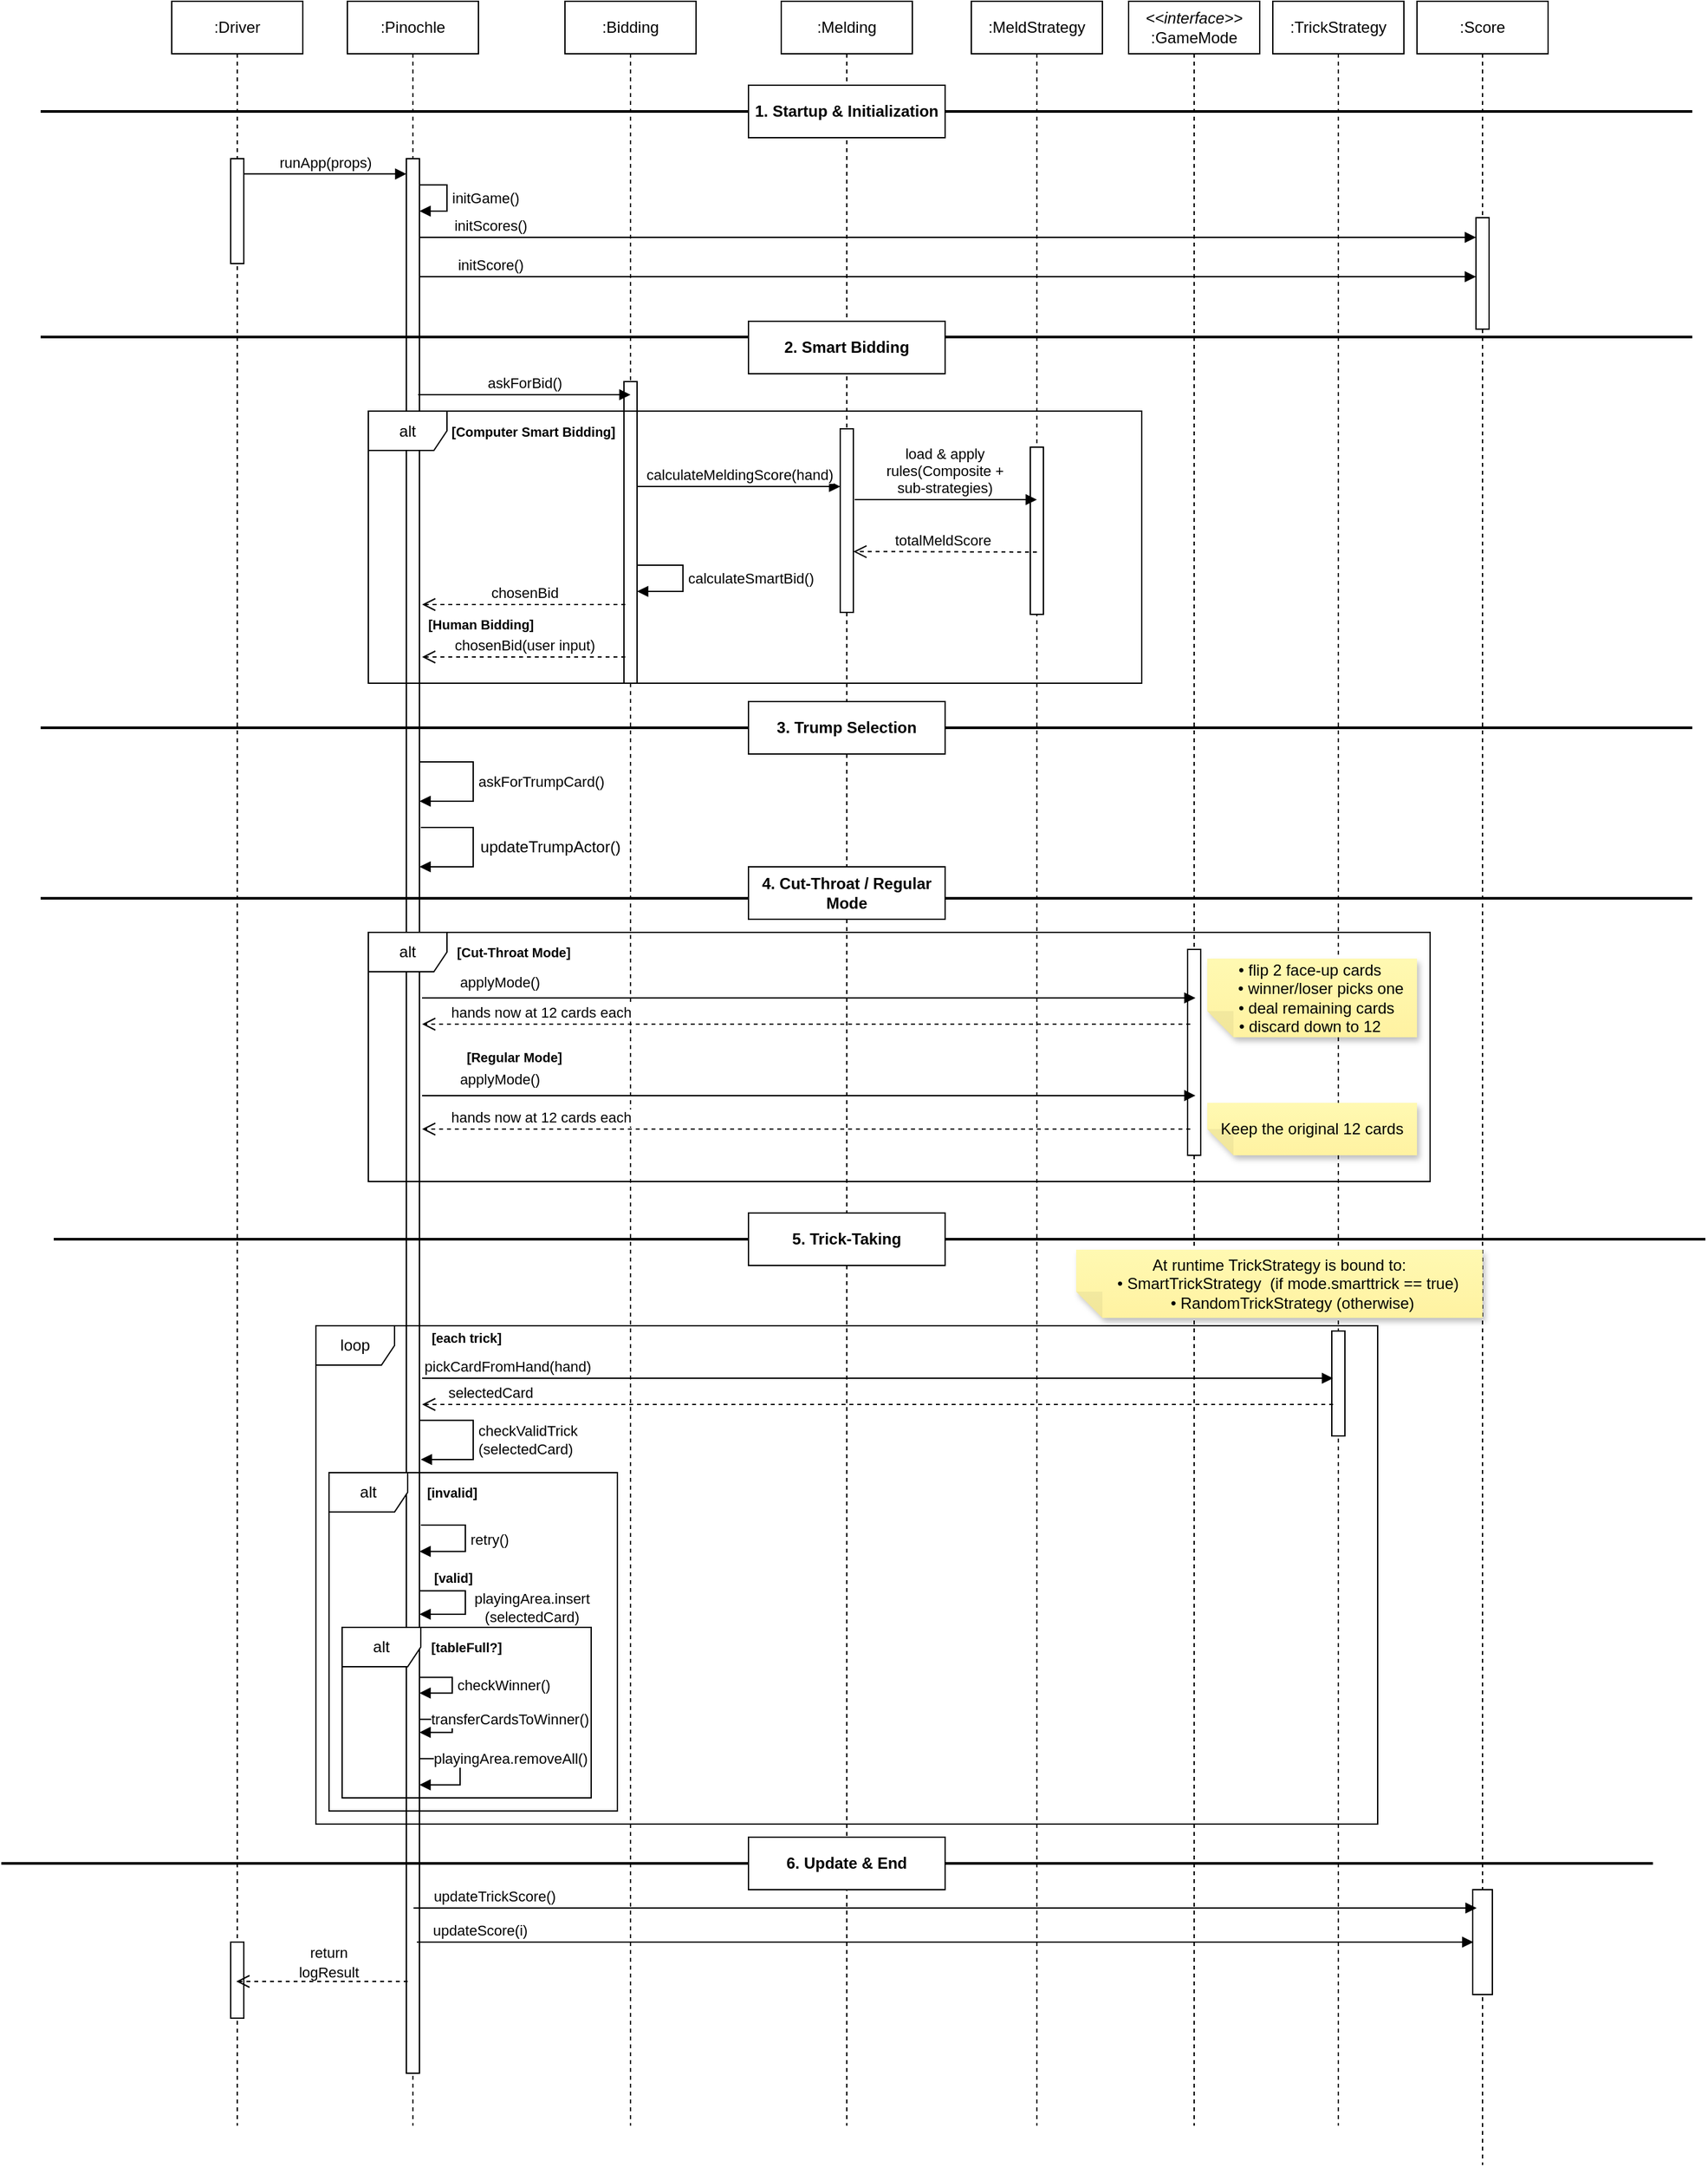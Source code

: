 <mxfile version="27.1.0">
  <diagram name="第 1 页" id="qucP125kRH2lfmhauCK5">
    <mxGraphModel dx="3466" dy="2183" grid="1" gridSize="10" guides="1" tooltips="1" connect="1" arrows="1" fold="1" page="1" pageScale="1" pageWidth="2339" pageHeight="3300" math="0" shadow="0">
      <root>
        <mxCell id="0" />
        <mxCell id="1" parent="0" />
        <mxCell id="MW3apKYruLUqG9p78ODX-359" value=":Driver" style="shape=umlLifeline;perimeter=lifelinePerimeter;whiteSpace=wrap;html=1;container=1;dropTarget=0;collapsible=0;recursiveResize=0;outlineConnect=0;portConstraint=eastwest;newEdgeStyle={&quot;curved&quot;:0,&quot;rounded&quot;:0};" vertex="1" parent="1">
          <mxGeometry x="780" y="1290" width="100" height="1620" as="geometry" />
        </mxCell>
        <mxCell id="MW3apKYruLUqG9p78ODX-360" value="" style="html=1;points=[[0,0,0,0,5],[0,1,0,0,-5],[1,0,0,0,5],[1,1,0,0,-5]];perimeter=orthogonalPerimeter;outlineConnect=0;targetShapes=umlLifeline;portConstraint=eastwest;newEdgeStyle={&quot;curved&quot;:0,&quot;rounded&quot;:0};" vertex="1" parent="MW3apKYruLUqG9p78ODX-359">
          <mxGeometry x="45" y="120" width="10" height="80" as="geometry" />
        </mxCell>
        <mxCell id="MW3apKYruLUqG9p78ODX-361" value="" style="html=1;points=[[0,0,0,0,5],[0,1,0,0,-5],[1,0,0,0,5],[1,1,0,0,-5]];perimeter=orthogonalPerimeter;outlineConnect=0;targetShapes=umlLifeline;portConstraint=eastwest;newEdgeStyle={&quot;curved&quot;:0,&quot;rounded&quot;:0};" vertex="1" parent="MW3apKYruLUqG9p78ODX-359">
          <mxGeometry x="45" y="1480" width="10" height="58" as="geometry" />
        </mxCell>
        <mxCell id="MW3apKYruLUqG9p78ODX-362" value=":Pinochle" style="shape=umlLifeline;perimeter=lifelinePerimeter;whiteSpace=wrap;html=1;container=1;dropTarget=0;collapsible=0;recursiveResize=0;outlineConnect=0;portConstraint=eastwest;newEdgeStyle={&quot;curved&quot;:0,&quot;rounded&quot;:0};" vertex="1" parent="1">
          <mxGeometry x="914" y="1290" width="100" height="1620" as="geometry" />
        </mxCell>
        <mxCell id="MW3apKYruLUqG9p78ODX-363" value="" style="html=1;points=[[0,0,0,0,5],[0,1,0,0,-5],[1,0,0,0,5],[1,1,0,0,-5]];perimeter=orthogonalPerimeter;outlineConnect=0;targetShapes=umlLifeline;portConstraint=eastwest;newEdgeStyle={&quot;curved&quot;:0,&quot;rounded&quot;:0};" vertex="1" parent="MW3apKYruLUqG9p78ODX-362">
          <mxGeometry x="45" y="120" width="10" height="1460" as="geometry" />
        </mxCell>
        <mxCell id="MW3apKYruLUqG9p78ODX-364" value="askForTrumpCard()" style="html=1;align=left;spacingLeft=2;endArrow=block;rounded=0;edgeStyle=orthogonalEdgeStyle;curved=0;rounded=0;" edge="1" parent="MW3apKYruLUqG9p78ODX-362" source="MW3apKYruLUqG9p78ODX-363" target="MW3apKYruLUqG9p78ODX-363">
          <mxGeometry relative="1" as="geometry">
            <mxPoint x="60" y="580" as="sourcePoint" />
            <Array as="points">
              <mxPoint x="96" y="580" />
              <mxPoint x="96" y="610" />
            </Array>
            <mxPoint x="60" y="610" as="targetPoint" />
          </mxGeometry>
        </mxCell>
        <mxCell id="MW3apKYruLUqG9p78ODX-365" value="retry()" style="html=1;align=left;spacingLeft=2;endArrow=block;rounded=0;edgeStyle=orthogonalEdgeStyle;curved=0;rounded=0;" edge="1" parent="MW3apKYruLUqG9p78ODX-362">
          <mxGeometry relative="1" as="geometry">
            <mxPoint x="56" y="1162" as="sourcePoint" />
            <Array as="points">
              <mxPoint x="90" y="1162" />
              <mxPoint x="90" y="1182" />
            </Array>
            <mxPoint x="55" y="1182.111" as="targetPoint" />
          </mxGeometry>
        </mxCell>
        <mxCell id="MW3apKYruLUqG9p78ODX-366" value="" style="html=1;align=left;spacingLeft=2;endArrow=block;rounded=0;edgeStyle=orthogonalEdgeStyle;curved=0;rounded=0;" edge="1" parent="MW3apKYruLUqG9p78ODX-362" target="MW3apKYruLUqG9p78ODX-363">
          <mxGeometry x="-0.1" relative="1" as="geometry">
            <mxPoint x="55" y="1212.111" as="sourcePoint" />
            <Array as="points">
              <mxPoint x="90" y="1212" />
              <mxPoint x="90" y="1230" />
            </Array>
            <mxPoint x="55" y="1242.111" as="targetPoint" />
            <mxPoint as="offset" />
          </mxGeometry>
        </mxCell>
        <mxCell id="MW3apKYruLUqG9p78ODX-367" value="checkWinner()" style="html=1;align=left;spacingLeft=2;endArrow=block;rounded=0;edgeStyle=orthogonalEdgeStyle;curved=0;rounded=0;" edge="1" parent="MW3apKYruLUqG9p78ODX-362">
          <mxGeometry relative="1" as="geometry">
            <mxPoint x="55" y="1278.111" as="sourcePoint" />
            <Array as="points">
              <mxPoint x="80" y="1278" />
              <mxPoint x="80" y="1290" />
            </Array>
            <mxPoint x="55" y="1290.111" as="targetPoint" />
          </mxGeometry>
        </mxCell>
        <mxCell id="MW3apKYruLUqG9p78ODX-368" value="transferCardsToWinner()" style="html=1;align=left;spacingLeft=2;endArrow=block;rounded=0;edgeStyle=orthogonalEdgeStyle;curved=0;rounded=0;" edge="1" parent="MW3apKYruLUqG9p78ODX-362">
          <mxGeometry x="-0.833" relative="1" as="geometry">
            <mxPoint x="55" y="1310.111" as="sourcePoint" />
            <Array as="points">
              <mxPoint x="80" y="1310" />
              <mxPoint x="80" y="1320" />
            </Array>
            <mxPoint x="55" y="1320.111" as="targetPoint" />
            <mxPoint as="offset" />
          </mxGeometry>
        </mxCell>
        <mxCell id="MW3apKYruLUqG9p78ODX-369" value="playingArea.removeAll()" style="html=1;align=left;spacingLeft=2;endArrow=block;rounded=0;edgeStyle=orthogonalEdgeStyle;curved=0;rounded=0;" edge="1" parent="MW3apKYruLUqG9p78ODX-362">
          <mxGeometry x="-0.833" relative="1" as="geometry">
            <mxPoint x="55" y="1340.111" as="sourcePoint" />
            <Array as="points">
              <mxPoint x="86" y="1340" />
              <mxPoint x="86" y="1360" />
            </Array>
            <mxPoint x="55" y="1360.111" as="targetPoint" />
            <mxPoint as="offset" />
          </mxGeometry>
        </mxCell>
        <mxCell id="MW3apKYruLUqG9p78ODX-370" value="initGame()" style="html=1;align=left;spacingLeft=2;endArrow=block;rounded=0;edgeStyle=orthogonalEdgeStyle;curved=0;rounded=0;" edge="1" parent="MW3apKYruLUqG9p78ODX-362" source="MW3apKYruLUqG9p78ODX-363" target="MW3apKYruLUqG9p78ODX-363">
          <mxGeometry relative="1" as="geometry">
            <mxPoint x="-4" y="130" as="sourcePoint" />
            <Array as="points">
              <mxPoint x="76" y="140" />
              <mxPoint x="76" y="160" />
            </Array>
            <mxPoint x="-9" y="160.022" as="targetPoint" />
          </mxGeometry>
        </mxCell>
        <mxCell id="MW3apKYruLUqG9p78ODX-371" value="" style="html=1;align=left;spacingLeft=2;endArrow=block;rounded=0;edgeStyle=orthogonalEdgeStyle;curved=0;rounded=0;" edge="1" parent="MW3apKYruLUqG9p78ODX-362" target="MW3apKYruLUqG9p78ODX-363">
          <mxGeometry relative="1" as="geometry">
            <mxPoint x="56" y="630" as="sourcePoint" />
            <Array as="points">
              <mxPoint x="96" y="630" />
              <mxPoint x="96" y="660" />
            </Array>
            <mxPoint x="381" y="740" as="targetPoint" />
          </mxGeometry>
        </mxCell>
        <mxCell id="MW3apKYruLUqG9p78ODX-372" value=":Score" style="shape=umlLifeline;perimeter=lifelinePerimeter;whiteSpace=wrap;html=1;container=1;dropTarget=0;collapsible=0;recursiveResize=0;outlineConnect=0;portConstraint=eastwest;newEdgeStyle={&quot;curved&quot;:0,&quot;rounded&quot;:0};" vertex="1" parent="1">
          <mxGeometry x="1730" y="1290" width="100" height="1650" as="geometry" />
        </mxCell>
        <mxCell id="MW3apKYruLUqG9p78ODX-373" value="" style="html=1;points=[[0,0,0,0,5],[0,1,0,0,-5],[1,0,0,0,5],[1,1,0,0,-5]];perimeter=orthogonalPerimeter;outlineConnect=0;targetShapes=umlLifeline;portConstraint=eastwest;newEdgeStyle={&quot;curved&quot;:0,&quot;rounded&quot;:0};" vertex="1" parent="MW3apKYruLUqG9p78ODX-372">
          <mxGeometry x="45" y="165" width="10" height="85" as="geometry" />
        </mxCell>
        <mxCell id="MW3apKYruLUqG9p78ODX-374" value="" style="html=1;points=[[0,0,0,0,5],[0,1,0,0,-5],[1,0,0,0,5],[1,1,0,0,-5]];perimeter=orthogonalPerimeter;outlineConnect=0;targetShapes=umlLifeline;portConstraint=eastwest;newEdgeStyle={&quot;curved&quot;:0,&quot;rounded&quot;:0};" vertex="1" parent="MW3apKYruLUqG9p78ODX-372">
          <mxGeometry x="42.5" y="1440" width="15" height="80" as="geometry" />
        </mxCell>
        <mxCell id="MW3apKYruLUqG9p78ODX-375" value=":Bidding" style="shape=umlLifeline;perimeter=lifelinePerimeter;whiteSpace=wrap;html=1;container=1;dropTarget=0;collapsible=0;recursiveResize=0;outlineConnect=0;portConstraint=eastwest;newEdgeStyle={&quot;curved&quot;:0,&quot;rounded&quot;:0};" vertex="1" parent="1">
          <mxGeometry x="1080" y="1290" width="100" height="1620" as="geometry" />
        </mxCell>
        <mxCell id="MW3apKYruLUqG9p78ODX-376" value="" style="html=1;points=[[0,0,0,0,5],[0,1,0,0,-5],[1,0,0,0,5],[1,1,0,0,-5]];perimeter=orthogonalPerimeter;outlineConnect=0;targetShapes=umlLifeline;portConstraint=eastwest;newEdgeStyle={&quot;curved&quot;:0,&quot;rounded&quot;:0};" vertex="1" parent="MW3apKYruLUqG9p78ODX-375">
          <mxGeometry x="45" y="290" width="10" height="230" as="geometry" />
        </mxCell>
        <mxCell id="MW3apKYruLUqG9p78ODX-377" value="calculateSmartBid()" style="html=1;align=left;spacingLeft=2;endArrow=block;rounded=0;edgeStyle=orthogonalEdgeStyle;curved=0;rounded=0;" edge="1" parent="MW3apKYruLUqG9p78ODX-375" source="MW3apKYruLUqG9p78ODX-376" target="MW3apKYruLUqG9p78ODX-376">
          <mxGeometry relative="1" as="geometry">
            <mxPoint x="170" y="410" as="sourcePoint" />
            <Array as="points">
              <mxPoint x="90" y="430" />
              <mxPoint x="90" y="450" />
            </Array>
            <mxPoint x="175" y="440" as="targetPoint" />
          </mxGeometry>
        </mxCell>
        <mxCell id="MW3apKYruLUqG9p78ODX-378" value=":Melding" style="shape=umlLifeline;perimeter=lifelinePerimeter;whiteSpace=wrap;html=1;container=1;dropTarget=0;collapsible=0;recursiveResize=0;outlineConnect=0;portConstraint=eastwest;newEdgeStyle={&quot;curved&quot;:0,&quot;rounded&quot;:0};" vertex="1" parent="1">
          <mxGeometry x="1245" y="1290" width="100" height="1620" as="geometry" />
        </mxCell>
        <mxCell id="MW3apKYruLUqG9p78ODX-379" value="" style="html=1;points=[[0,0,0,0,5],[0,1,0,0,-5],[1,0,0,0,5],[1,1,0,0,-5]];perimeter=orthogonalPerimeter;outlineConnect=0;targetShapes=umlLifeline;portConstraint=eastwest;newEdgeStyle={&quot;curved&quot;:0,&quot;rounded&quot;:0};" vertex="1" parent="MW3apKYruLUqG9p78ODX-378">
          <mxGeometry x="45" y="326" width="10" height="140" as="geometry" />
        </mxCell>
        <mxCell id="MW3apKYruLUqG9p78ODX-380" value=":MeldStrategy" style="shape=umlLifeline;perimeter=lifelinePerimeter;whiteSpace=wrap;html=1;container=1;dropTarget=0;collapsible=0;recursiveResize=0;outlineConnect=0;portConstraint=eastwest;newEdgeStyle={&quot;curved&quot;:0,&quot;rounded&quot;:0};" vertex="1" parent="1">
          <mxGeometry x="1390" y="1290" width="100" height="1620" as="geometry" />
        </mxCell>
        <mxCell id="MW3apKYruLUqG9p78ODX-381" value="" style="html=1;points=[[0,0,0,0,5],[0,1,0,0,-5],[1,0,0,0,5],[1,1,0,0,-5]];perimeter=orthogonalPerimeter;outlineConnect=0;targetShapes=umlLifeline;portConstraint=eastwest;newEdgeStyle={&quot;curved&quot;:0,&quot;rounded&quot;:0};" vertex="1" parent="MW3apKYruLUqG9p78ODX-380">
          <mxGeometry x="45" y="340" width="10" height="127.5" as="geometry" />
        </mxCell>
        <mxCell id="MW3apKYruLUqG9p78ODX-382" value="&lt;div&gt;&lt;i&gt;&amp;lt;&amp;lt;interface&amp;gt;&amp;gt;&lt;/i&gt;&lt;/div&gt;:GameMode" style="shape=umlLifeline;perimeter=lifelinePerimeter;whiteSpace=wrap;html=1;container=1;dropTarget=0;collapsible=0;recursiveResize=0;outlineConnect=0;portConstraint=eastwest;newEdgeStyle={&quot;curved&quot;:0,&quot;rounded&quot;:0};" vertex="1" parent="1">
          <mxGeometry x="1510" y="1290" width="100" height="1620" as="geometry" />
        </mxCell>
        <mxCell id="MW3apKYruLUqG9p78ODX-383" value="" style="html=1;points=[[0,0,0,0,5],[0,1,0,0,-5],[1,0,0,0,5],[1,1,0,0,-5]];perimeter=orthogonalPerimeter;outlineConnect=0;targetShapes=umlLifeline;portConstraint=eastwest;newEdgeStyle={&quot;curved&quot;:0,&quot;rounded&quot;:0};" vertex="1" parent="MW3apKYruLUqG9p78ODX-382">
          <mxGeometry x="45" y="723" width="10" height="157" as="geometry" />
        </mxCell>
        <mxCell id="MW3apKYruLUqG9p78ODX-384" value=":TrickStrategy" style="shape=umlLifeline;perimeter=lifelinePerimeter;whiteSpace=wrap;html=1;container=1;dropTarget=0;collapsible=0;recursiveResize=0;outlineConnect=0;portConstraint=eastwest;newEdgeStyle={&quot;curved&quot;:0,&quot;rounded&quot;:0};" vertex="1" parent="1">
          <mxGeometry x="1620" y="1290" width="100" height="1620" as="geometry" />
        </mxCell>
        <mxCell id="MW3apKYruLUqG9p78ODX-385" value="" style="html=1;points=[[0,0,0,0,5],[0,1,0,0,-5],[1,0,0,0,5],[1,1,0,0,-5]];perimeter=orthogonalPerimeter;outlineConnect=0;targetShapes=umlLifeline;portConstraint=eastwest;newEdgeStyle={&quot;curved&quot;:0,&quot;rounded&quot;:0};" vertex="1" parent="MW3apKYruLUqG9p78ODX-384">
          <mxGeometry x="45" y="1014" width="10" height="80" as="geometry" />
        </mxCell>
        <mxCell id="MW3apKYruLUqG9p78ODX-386" value="runApp(props)" style="html=1;verticalAlign=bottom;endArrow=block;curved=0;rounded=0;entryX=0;entryY=0.008;entryDx=0;entryDy=0;entryPerimeter=0;" edge="1" parent="1" source="MW3apKYruLUqG9p78ODX-360" target="MW3apKYruLUqG9p78ODX-363">
          <mxGeometry width="80" relative="1" as="geometry">
            <mxPoint x="840" y="1420" as="sourcePoint" />
            <mxPoint x="950.0" y="1419.05" as="targetPoint" />
            <Array as="points" />
          </mxGeometry>
        </mxCell>
        <mxCell id="MW3apKYruLUqG9p78ODX-387" value="initScores()" style="html=1;verticalAlign=bottom;endArrow=block;curved=0;rounded=0;" edge="1" parent="1" source="MW3apKYruLUqG9p78ODX-363" target="MW3apKYruLUqG9p78ODX-373">
          <mxGeometry x="-0.866" width="80" relative="1" as="geometry">
            <mxPoint x="1060" y="1510" as="sourcePoint" />
            <mxPoint x="1140" y="1510" as="targetPoint" />
            <Array as="points">
              <mxPoint x="1020" y="1470" />
            </Array>
            <mxPoint as="offset" />
          </mxGeometry>
        </mxCell>
        <mxCell id="MW3apKYruLUqG9p78ODX-388" value="initScore()" style="html=1;verticalAlign=bottom;endArrow=block;curved=0;rounded=0;" edge="1" parent="1" source="MW3apKYruLUqG9p78ODX-363" target="MW3apKYruLUqG9p78ODX-373">
          <mxGeometry x="-0.866" width="80" relative="1" as="geometry">
            <mxPoint x="910" y="1500" as="sourcePoint" />
            <mxPoint x="2173" y="1500" as="targetPoint" />
            <Array as="points">
              <mxPoint x="1015" y="1500" />
            </Array>
            <mxPoint as="offset" />
          </mxGeometry>
        </mxCell>
        <mxCell id="MW3apKYruLUqG9p78ODX-389" value="" style="line;strokeWidth=2;fillColor=none;align=left;verticalAlign=middle;spacingTop=-1;spacingLeft=3;spacingRight=3;rotatable=0;labelPosition=right;points=[];portConstraint=eastwest;strokeColor=inherit;" vertex="1" parent="1">
          <mxGeometry x="680" y="1370" width="1260" height="8" as="geometry" />
        </mxCell>
        <mxCell id="MW3apKYruLUqG9p78ODX-390" value="1. Startup &amp;amp; Initialization" style="html=1;whiteSpace=wrap;fontStyle=1" vertex="1" parent="1">
          <mxGeometry x="1220" y="1354" width="150" height="40" as="geometry" />
        </mxCell>
        <mxCell id="MW3apKYruLUqG9p78ODX-391" value="askForBid()" style="html=1;verticalAlign=bottom;endArrow=block;curved=0;rounded=0;" edge="1" parent="1">
          <mxGeometry width="80" relative="1" as="geometry">
            <mxPoint x="968" y="1590" as="sourcePoint" />
            <mxPoint x="1130" y="1590" as="targetPoint" />
          </mxGeometry>
        </mxCell>
        <mxCell id="MW3apKYruLUqG9p78ODX-392" value="alt" style="shape=umlFrame;whiteSpace=wrap;html=1;pointerEvents=0;" vertex="1" parent="1">
          <mxGeometry x="930" y="1602.5" width="590" height="207.5" as="geometry" />
        </mxCell>
        <mxCell id="MW3apKYruLUqG9p78ODX-393" value="[Computer Smart Bidding]" style="text;html=1;align=center;verticalAlign=middle;whiteSpace=wrap;rounded=0;fontSize=10;fontStyle=1" vertex="1" parent="1">
          <mxGeometry x="986" y="1602.5" width="140" height="30" as="geometry" />
        </mxCell>
        <mxCell id="MW3apKYruLUqG9p78ODX-394" value="calculateMeldingScore(hand)" style="html=1;verticalAlign=bottom;endArrow=block;curved=0;rounded=0;" edge="1" parent="1" source="MW3apKYruLUqG9p78ODX-376">
          <mxGeometry width="80" relative="1" as="geometry">
            <mxPoint x="1140" y="1660" as="sourcePoint" />
            <mxPoint x="1290" y="1660" as="targetPoint" />
          </mxGeometry>
        </mxCell>
        <mxCell id="MW3apKYruLUqG9p78ODX-395" value="" style="html=1;verticalAlign=bottom;endArrow=block;curved=0;rounded=0;" edge="1" parent="1">
          <mxGeometry x="-0.002" width="80" relative="1" as="geometry">
            <mxPoint x="1301" y="1670" as="sourcePoint" />
            <mxPoint x="1440" y="1670" as="targetPoint" />
            <mxPoint as="offset" />
          </mxGeometry>
        </mxCell>
        <mxCell id="MW3apKYruLUqG9p78ODX-396" value="load &amp;amp; apply rules(Composite + sub-strategies)" style="text;html=1;align=center;verticalAlign=middle;whiteSpace=wrap;rounded=0;fontSize=11;" vertex="1" parent="1">
          <mxGeometry x="1320" y="1632.5" width="100" height="30" as="geometry" />
        </mxCell>
        <mxCell id="MW3apKYruLUqG9p78ODX-397" value="totalMeldScore" style="html=1;verticalAlign=bottom;endArrow=open;dashed=1;endSize=8;curved=0;rounded=0;" edge="1" parent="1">
          <mxGeometry x="0.03" relative="1" as="geometry">
            <mxPoint x="1440" y="1710" as="sourcePoint" />
            <mxPoint x="1300" y="1709.66" as="targetPoint" />
            <Array as="points">
              <mxPoint x="1340" y="1709.66" />
            </Array>
            <mxPoint as="offset" />
          </mxGeometry>
        </mxCell>
        <mxCell id="MW3apKYruLUqG9p78ODX-398" value="chosenBid" style="html=1;verticalAlign=bottom;endArrow=open;dashed=1;endSize=8;curved=0;rounded=0;" edge="1" parent="1">
          <mxGeometry relative="1" as="geometry">
            <mxPoint x="1126" y="1750" as="sourcePoint" />
            <mxPoint x="971" y="1750" as="targetPoint" />
          </mxGeometry>
        </mxCell>
        <mxCell id="MW3apKYruLUqG9p78ODX-399" value="applyMode()" style="html=1;verticalAlign=bottom;endArrow=block;curved=0;rounded=0;" edge="1" parent="1">
          <mxGeometry x="-0.8" y="3" width="80" relative="1" as="geometry">
            <mxPoint x="971" y="2050" as="sourcePoint" />
            <mxPoint x="1561" y="2050" as="targetPoint" />
            <mxPoint as="offset" />
          </mxGeometry>
        </mxCell>
        <mxCell id="MW3apKYruLUqG9p78ODX-400" value="&amp;nbsp;hands now at 12 cards each" style="html=1;verticalAlign=bottom;endArrow=open;dashed=1;endSize=8;curved=0;rounded=0;" edge="1" parent="1">
          <mxGeometry x="0.696" relative="1" as="geometry">
            <mxPoint x="1557" y="2070" as="sourcePoint" />
            <mxPoint x="971" y="2070" as="targetPoint" />
            <mxPoint as="offset" />
          </mxGeometry>
        </mxCell>
        <mxCell id="MW3apKYruLUqG9p78ODX-401" value="" style="line;strokeWidth=2;fillColor=none;align=left;verticalAlign=middle;spacingTop=-1;spacingLeft=3;spacingRight=3;rotatable=0;labelPosition=right;points=[];portConstraint=eastwest;strokeColor=inherit;" vertex="1" parent="1">
          <mxGeometry x="680" y="1542" width="1260" height="8" as="geometry" />
        </mxCell>
        <mxCell id="MW3apKYruLUqG9p78ODX-402" value="2. Smart Bidding" style="html=1;whiteSpace=wrap;fontStyle=1" vertex="1" parent="1">
          <mxGeometry x="1220" y="1534" width="150" height="40" as="geometry" />
        </mxCell>
        <mxCell id="MW3apKYruLUqG9p78ODX-403" value="" style="line;strokeWidth=2;fillColor=none;align=left;verticalAlign=middle;spacingTop=-1;spacingLeft=3;spacingRight=3;rotatable=0;labelPosition=right;points=[];portConstraint=eastwest;strokeColor=inherit;fontStyle=1" vertex="1" parent="1">
          <mxGeometry x="680" y="1840" width="1260" height="8" as="geometry" />
        </mxCell>
        <mxCell id="MW3apKYruLUqG9p78ODX-404" value="3. Trump Selection" style="html=1;whiteSpace=wrap;fontStyle=1" vertex="1" parent="1">
          <mxGeometry x="1220" y="1824" width="150" height="40" as="geometry" />
        </mxCell>
        <mxCell id="MW3apKYruLUqG9p78ODX-405" value="" style="line;strokeWidth=2;fillColor=none;align=left;verticalAlign=middle;spacingTop=-1;spacingLeft=3;spacingRight=3;rotatable=0;labelPosition=right;points=[];portConstraint=eastwest;strokeColor=inherit;" vertex="1" parent="1">
          <mxGeometry x="680" y="1970" width="1260" height="8" as="geometry" />
        </mxCell>
        <mxCell id="MW3apKYruLUqG9p78ODX-406" value="4. Cut-Throat / Regular Mode" style="html=1;whiteSpace=wrap;fontStyle=1" vertex="1" parent="1">
          <mxGeometry x="1220" y="1950" width="150" height="40" as="geometry" />
        </mxCell>
        <mxCell id="MW3apKYruLUqG9p78ODX-407" value="" style="line;strokeWidth=2;fillColor=none;align=left;verticalAlign=middle;spacingTop=-1;spacingLeft=3;spacingRight=3;rotatable=0;labelPosition=right;points=[];portConstraint=eastwest;strokeColor=inherit;" vertex="1" parent="1">
          <mxGeometry x="690" y="2230" width="1260" height="8" as="geometry" />
        </mxCell>
        <mxCell id="MW3apKYruLUqG9p78ODX-408" value="5. Trick-Taking" style="html=1;whiteSpace=wrap;fontStyle=1" vertex="1" parent="1">
          <mxGeometry x="1220" y="2214" width="150" height="40" as="geometry" />
        </mxCell>
        <mxCell id="MW3apKYruLUqG9p78ODX-409" value="loop" style="shape=umlFrame;whiteSpace=wrap;html=1;pointerEvents=0;" vertex="1" parent="1">
          <mxGeometry x="890" y="2300" width="810" height="380" as="geometry" />
        </mxCell>
        <mxCell id="MW3apKYruLUqG9p78ODX-410" value="[each trick]" style="text;html=1;align=center;verticalAlign=middle;whiteSpace=wrap;rounded=0;fontSize=10;fontStyle=1" vertex="1" parent="1">
          <mxGeometry x="955" y="2294" width="100" height="30" as="geometry" />
        </mxCell>
        <mxCell id="MW3apKYruLUqG9p78ODX-411" value="pickCardFromHand(hand)" style="html=1;verticalAlign=bottom;endArrow=block;curved=0;rounded=0;" edge="1" parent="1">
          <mxGeometry x="-0.814" width="80" relative="1" as="geometry">
            <mxPoint x="971" y="2340" as="sourcePoint" />
            <mxPoint x="1666" y="2340" as="targetPoint" />
            <mxPoint as="offset" />
            <Array as="points">
              <mxPoint x="1331" y="2340" />
            </Array>
          </mxGeometry>
        </mxCell>
        <mxCell id="MW3apKYruLUqG9p78ODX-412" value="selectedCard" style="html=1;verticalAlign=bottom;endArrow=open;dashed=1;endSize=8;curved=0;rounded=0;" edge="1" parent="1">
          <mxGeometry x="0.852" relative="1" as="geometry">
            <mxPoint x="1666" y="2360" as="sourcePoint" />
            <mxPoint x="971" y="2360" as="targetPoint" />
            <mxPoint as="offset" />
          </mxGeometry>
        </mxCell>
        <mxCell id="MW3apKYruLUqG9p78ODX-413" value="checkValidTrick&lt;div&gt;(selectedCard)&lt;/div&gt;" style="html=1;align=left;spacingLeft=2;endArrow=block;rounded=0;edgeStyle=orthogonalEdgeStyle;curved=0;rounded=0;" edge="1" parent="1">
          <mxGeometry relative="1" as="geometry">
            <mxPoint x="969" y="2372.111" as="sourcePoint" />
            <Array as="points">
              <mxPoint x="1010" y="2372" />
              <mxPoint x="1010" y="2402" />
            </Array>
            <mxPoint x="970" y="2402" as="targetPoint" />
            <mxPoint as="offset" />
          </mxGeometry>
        </mxCell>
        <mxCell id="MW3apKYruLUqG9p78ODX-414" value="alt" style="shape=umlFrame;whiteSpace=wrap;html=1;pointerEvents=0;" vertex="1" parent="1">
          <mxGeometry x="900" y="2412" width="220" height="258" as="geometry" />
        </mxCell>
        <mxCell id="MW3apKYruLUqG9p78ODX-415" value="[invalid]" style="text;html=1;align=center;verticalAlign=middle;whiteSpace=wrap;rounded=0;fontSize=10;fontStyle=1" vertex="1" parent="1">
          <mxGeometry x="960" y="2412" width="68" height="30" as="geometry" />
        </mxCell>
        <mxCell id="MW3apKYruLUqG9p78ODX-416" value="[valid]" style="text;html=1;align=center;verticalAlign=middle;whiteSpace=wrap;rounded=0;fontSize=10;fontStyle=1" vertex="1" parent="1">
          <mxGeometry x="971" y="2477" width="48" height="30" as="geometry" />
        </mxCell>
        <mxCell id="MW3apKYruLUqG9p78ODX-417" value="playingA&lt;span style=&quot;background-color: transparent; color: light-dark(rgb(0, 0, 0), rgb(255, 255, 255));&quot;&gt;rea.insert&lt;/span&gt;&lt;div&gt;&lt;span style=&quot;background-color: transparent; color: light-dark(rgb(0, 0, 0), rgb(255, 255, 255));&quot;&gt;(selectedCard)&lt;/span&gt;&lt;/div&gt;" style="text;html=1;align=center;verticalAlign=middle;whiteSpace=wrap;rounded=0;fontSize=11;" vertex="1" parent="1">
          <mxGeometry x="999" y="2500" width="112" height="30" as="geometry" />
        </mxCell>
        <mxCell id="MW3apKYruLUqG9p78ODX-418" value="alt" style="shape=umlFrame;whiteSpace=wrap;html=1;pointerEvents=0;" vertex="1" parent="1">
          <mxGeometry x="910" y="2530" width="190" height="130" as="geometry" />
        </mxCell>
        <mxCell id="MW3apKYruLUqG9p78ODX-419" value="[tableFull?]" style="text;html=1;align=center;verticalAlign=middle;whiteSpace=wrap;rounded=0;fontSize=10;fontStyle=1" vertex="1" parent="1">
          <mxGeometry x="971" y="2530" width="68" height="30" as="geometry" />
        </mxCell>
        <mxCell id="MW3apKYruLUqG9p78ODX-420" value="" style="line;strokeWidth=2;fillColor=none;align=left;verticalAlign=middle;spacingTop=-1;spacingLeft=3;spacingRight=3;rotatable=0;labelPosition=right;points=[];portConstraint=eastwest;strokeColor=inherit;" vertex="1" parent="1">
          <mxGeometry x="650" y="2706" width="1260" height="8" as="geometry" />
        </mxCell>
        <mxCell id="MW3apKYruLUqG9p78ODX-421" value="6. Update &amp;amp; End" style="html=1;whiteSpace=wrap;fontStyle=1" vertex="1" parent="1">
          <mxGeometry x="1220" y="2690" width="150" height="40" as="geometry" />
        </mxCell>
        <mxCell id="MW3apKYruLUqG9p78ODX-422" value="updateTrickScore()" style="html=1;verticalAlign=bottom;endArrow=block;curved=0;rounded=0;" edge="1" parent="1">
          <mxGeometry x="-0.85" width="80" relative="1" as="geometry">
            <mxPoint x="964.5" y="2744" as="sourcePoint" />
            <mxPoint x="1775.5" y="2744" as="targetPoint" />
            <mxPoint as="offset" />
          </mxGeometry>
        </mxCell>
        <mxCell id="MW3apKYruLUqG9p78ODX-423" value="updateScore(i)" style="html=1;verticalAlign=bottom;endArrow=block;curved=0;rounded=0;" edge="1" parent="1">
          <mxGeometry x="-0.882" width="80" relative="1" as="geometry">
            <mxPoint x="967" y="2770" as="sourcePoint" />
            <mxPoint x="1773" y="2770" as="targetPoint" />
            <mxPoint as="offset" />
          </mxGeometry>
        </mxCell>
        <mxCell id="MW3apKYruLUqG9p78ODX-424" value="&lt;div&gt;At runtime TrickStrategy is bound to:&lt;/div&gt;&lt;div&gt;&amp;nbsp; &amp;nbsp; &amp;nbsp; • SmartTrickStrategy&amp;nbsp; (if mode.smarttrick == true)&amp;nbsp;&amp;nbsp;&lt;/div&gt;&lt;div&gt;&amp;nbsp; &amp;nbsp; &amp;nbsp; • RandomTrickStrategy (otherwise)&lt;/div&gt;" style="shape=note;whiteSpace=wrap;html=1;backgroundOutline=1;fontColor=#000000;darkOpacity=0.05;fillColor=#FFF9B2;strokeColor=none;fillStyle=solid;direction=west;gradientDirection=north;gradientColor=#FFF2A1;shadow=1;size=20;pointerEvents=1;" vertex="1" parent="1">
          <mxGeometry x="1470" y="2242" width="310" height="52" as="geometry" />
        </mxCell>
        <mxCell id="MW3apKYruLUqG9p78ODX-425" value="" style="html=1;verticalAlign=bottom;endArrow=open;dashed=1;endSize=8;curved=0;rounded=0;" edge="1" parent="1">
          <mxGeometry x="-0.003" y="2" relative="1" as="geometry">
            <mxPoint x="960.0" y="2800" as="sourcePoint" />
            <mxPoint x="829.25" y="2800" as="targetPoint" />
            <mxPoint as="offset" />
            <Array as="points">
              <mxPoint x="896.5" y="2800" />
            </Array>
          </mxGeometry>
        </mxCell>
        <mxCell id="MW3apKYruLUqG9p78ODX-426" value="&lt;span style=&quot;font-size: 11px; text-wrap-mode: nowrap; background-color: rgb(255, 255, 255);&quot;&gt;return logResult&lt;/span&gt;" style="text;html=1;align=center;verticalAlign=middle;whiteSpace=wrap;rounded=0;" vertex="1" parent="1">
          <mxGeometry x="870" y="2770" width="60" height="30" as="geometry" />
        </mxCell>
        <mxCell id="MW3apKYruLUqG9p78ODX-427" value="updateTrumpActor()" style="text;html=1;align=center;verticalAlign=middle;whiteSpace=wrap;rounded=0;" vertex="1" parent="1">
          <mxGeometry x="1039" y="1920" width="60" height="30" as="geometry" />
        </mxCell>
        <mxCell id="MW3apKYruLUqG9p78ODX-428" value="alt" style="shape=umlFrame;whiteSpace=wrap;html=1;pointerEvents=0;" vertex="1" parent="1">
          <mxGeometry x="930" y="2000" width="810" height="190" as="geometry" />
        </mxCell>
        <mxCell id="MW3apKYruLUqG9p78ODX-429" value="[Cut-Throat Mode]" style="text;html=1;align=center;verticalAlign=middle;whiteSpace=wrap;rounded=0;fontSize=10;fontStyle=1" vertex="1" parent="1">
          <mxGeometry x="971" y="2000" width="140" height="30" as="geometry" />
        </mxCell>
        <mxCell id="MW3apKYruLUqG9p78ODX-430" value="&lt;div&gt;&amp;nbsp;• flip 2 face-up cards&amp;nbsp;&amp;nbsp;&lt;/div&gt;&lt;div&gt;&amp;nbsp; &amp;nbsp; &amp;nbsp; • winner/loser picks one&amp;nbsp;&amp;nbsp;&lt;/div&gt;&lt;div&gt;&amp;nbsp; &amp;nbsp; • deal remaining cards&amp;nbsp;&amp;nbsp;&lt;/div&gt;&lt;div&gt;• discard down to 12&amp;nbsp;&lt;/div&gt;" style="shape=note;whiteSpace=wrap;html=1;backgroundOutline=1;fontColor=#000000;darkOpacity=0.05;fillColor=#FFF9B2;strokeColor=none;fillStyle=solid;direction=west;gradientDirection=north;gradientColor=#FFF2A1;shadow=1;size=20;pointerEvents=1;" vertex="1" parent="1">
          <mxGeometry x="1570" y="2020" width="160" height="60" as="geometry" />
        </mxCell>
        <mxCell id="MW3apKYruLUqG9p78ODX-431" value="[Regular Mode]" style="text;html=1;align=center;verticalAlign=middle;whiteSpace=wrap;rounded=0;fontSize=10;fontStyle=1" vertex="1" parent="1">
          <mxGeometry x="990.5" y="2080" width="101" height="30" as="geometry" />
        </mxCell>
        <mxCell id="MW3apKYruLUqG9p78ODX-432" value="applyMode()" style="html=1;verticalAlign=bottom;endArrow=block;curved=0;rounded=0;" edge="1" parent="1">
          <mxGeometry x="-0.8" y="3" width="80" relative="1" as="geometry">
            <mxPoint x="971" y="2124.47" as="sourcePoint" />
            <mxPoint x="1561" y="2124.47" as="targetPoint" />
            <mxPoint as="offset" />
          </mxGeometry>
        </mxCell>
        <mxCell id="MW3apKYruLUqG9p78ODX-433" value="&amp;nbsp;hands now at 12 cards each" style="html=1;verticalAlign=bottom;endArrow=open;dashed=1;endSize=8;curved=0;rounded=0;" edge="1" parent="1">
          <mxGeometry x="0.696" relative="1" as="geometry">
            <mxPoint x="1557" y="2150" as="sourcePoint" />
            <mxPoint x="971" y="2150" as="targetPoint" />
            <mxPoint as="offset" />
          </mxGeometry>
        </mxCell>
        <mxCell id="MW3apKYruLUqG9p78ODX-434" value="Keep the original 12 cards" style="shape=note;whiteSpace=wrap;html=1;backgroundOutline=1;fontColor=#000000;darkOpacity=0.05;fillColor=#FFF9B2;strokeColor=none;fillStyle=solid;direction=west;gradientDirection=north;gradientColor=#FFF2A1;shadow=1;size=20;pointerEvents=1;" vertex="1" parent="1">
          <mxGeometry x="1570" y="2130" width="160" height="40" as="geometry" />
        </mxCell>
        <mxCell id="MW3apKYruLUqG9p78ODX-435" value="[Human Bidding]" style="text;html=1;align=center;verticalAlign=middle;whiteSpace=wrap;rounded=0;fontSize=10;fontStyle=1" vertex="1" parent="1">
          <mxGeometry x="971" y="1750" width="90" height="30" as="geometry" />
        </mxCell>
        <mxCell id="MW3apKYruLUqG9p78ODX-436" value="chosenBid(user input)" style="html=1;verticalAlign=bottom;endArrow=open;dashed=1;endSize=8;curved=0;rounded=0;" edge="1" parent="1">
          <mxGeometry relative="1" as="geometry">
            <mxPoint x="1126" y="1790" as="sourcePoint" />
            <mxPoint x="971" y="1790" as="targetPoint" />
          </mxGeometry>
        </mxCell>
      </root>
    </mxGraphModel>
  </diagram>
</mxfile>
